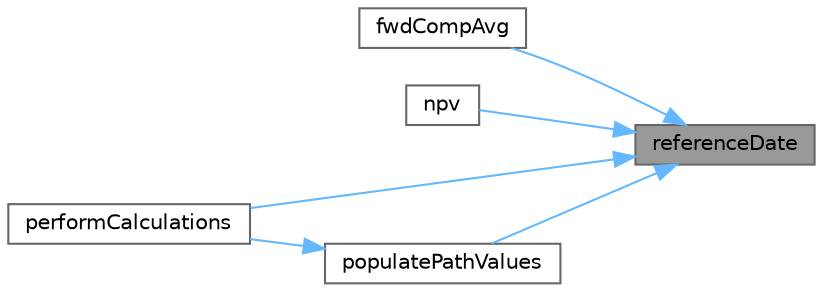 digraph "referenceDate"
{
 // INTERACTIVE_SVG=YES
 // LATEX_PDF_SIZE
  bgcolor="transparent";
  edge [fontname=Helvetica,fontsize=10,labelfontname=Helvetica,labelfontsize=10];
  node [fontname=Helvetica,fontsize=10,shape=box,height=0.2,width=0.4];
  rankdir="RL";
  Node1 [label="referenceDate",height=0.2,width=0.4,color="gray40", fillcolor="grey60", style="filled", fontcolor="black",tooltip=" "];
  Node1 -> Node2 [dir="back",color="steelblue1",style="solid"];
  Node2 [label="fwdCompAvg",height=0.2,width=0.4,color="grey40", fillcolor="white", style="filled",URL="$classore_1_1data_1_1_gaussian_cam.html#aef2fa78219e2206833d4d8f63bf20a70",tooltip=" "];
  Node1 -> Node3 [dir="back",color="steelblue1",style="solid"];
  Node3 [label="npv",height=0.2,width=0.4,color="grey40", fillcolor="white", style="filled",URL="$classore_1_1data_1_1_gaussian_cam.html#a32a74f796461167901dcb7df1c74cbba",tooltip=" "];
  Node1 -> Node4 [dir="back",color="steelblue1",style="solid"];
  Node4 [label="performCalculations",height=0.2,width=0.4,color="grey40", fillcolor="white", style="filled",URL="$classore_1_1data_1_1_gaussian_cam.html#a1127cccc9668a02247dc139d27121708",tooltip=" "];
  Node1 -> Node5 [dir="back",color="steelblue1",style="solid"];
  Node5 [label="populatePathValues",height=0.2,width=0.4,color="grey40", fillcolor="white", style="filled",URL="$classore_1_1data_1_1_gaussian_cam.html#a4337a36a572127722e5fb875b79f6ea1",tooltip=" "];
  Node5 -> Node4 [dir="back",color="steelblue1",style="solid"];
}
